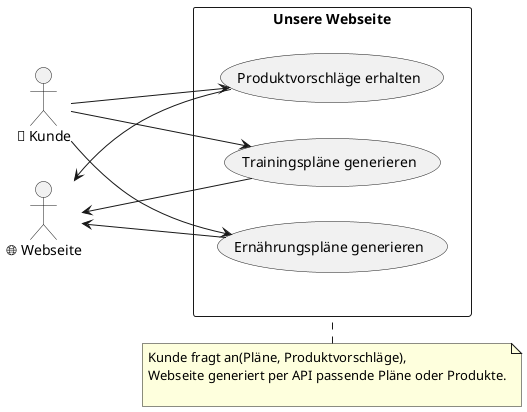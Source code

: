 @startuml
left to right direction

rectangle "Unsere Webseite" as WebseiteSystem {
  usecase Vorschlaege as "Produktvorschläge erhalten"
  usecase Trainingsplaene as "Trainingspläne generieren"
  usecase Ernaehrungsplaene as "Ernährungspläne generieren"
}

actor Kunde as "👤 Kunde"
actor Webseite as "🌐 Webseite"

 Kunde --> Vorschlaege
 Kunde --> Trainingsplaene
 Kunde --> Ernaehrungsplaene

Vorschlaege --> Webseite
 Webseite <-- Trainingsplaene
 Webseite <-- Ernaehrungsplaene


note top of WebseiteSystem
Kunde fragt an(Pläne, Produktvorschläge),
Webseite generiert per API passende Pläne oder Produkte.

end note
@enduml





